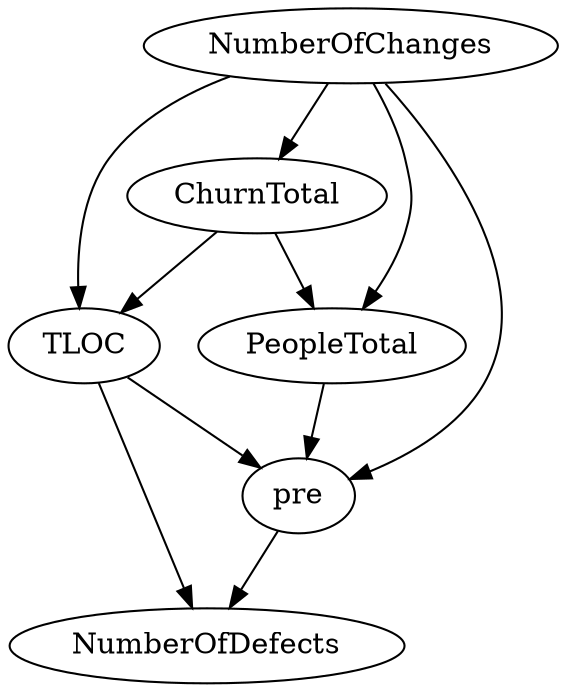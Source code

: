 digraph {
   PeopleTotal;
   NumberOfChanges;
   ChurnTotal;
   TLOC;
   pre;
   NumberOfDefects;
   PeopleTotal -> pre;
   NumberOfChanges -> PeopleTotal;
   NumberOfChanges -> ChurnTotal;
   NumberOfChanges -> TLOC;
   NumberOfChanges -> pre;
   ChurnTotal -> PeopleTotal;
   ChurnTotal -> TLOC;
   TLOC -> pre;
   TLOC -> NumberOfDefects;
   pre -> NumberOfDefects;
}
